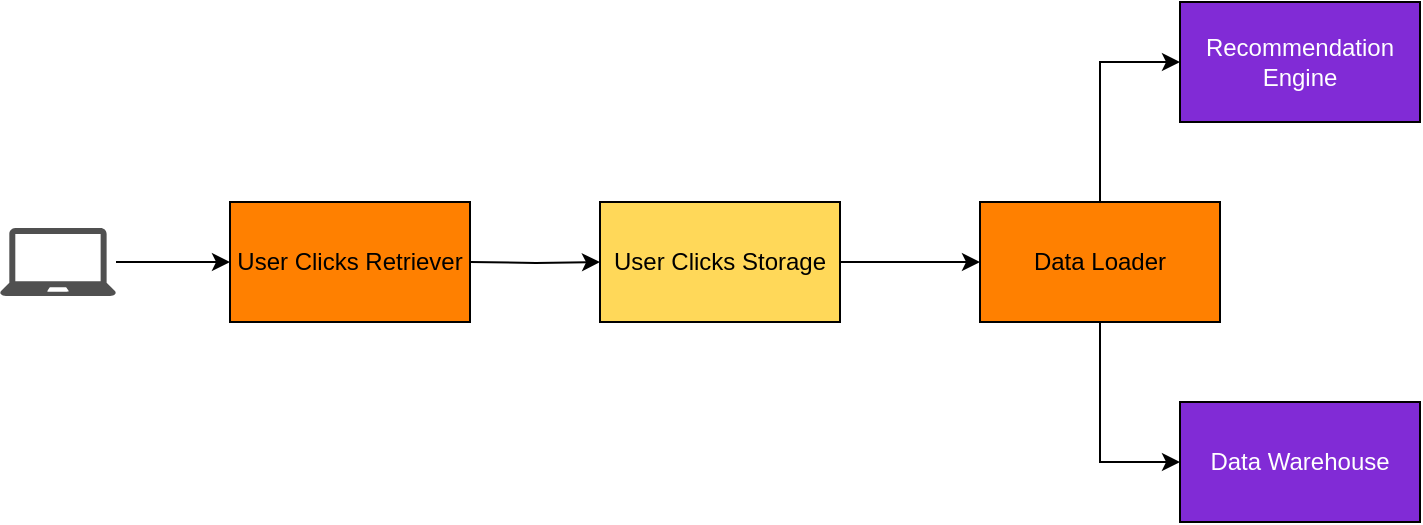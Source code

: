 <mxfile version="21.6.1" type="github">
  <diagram name="Page-1" id="VjMCwNSxrgK5S_cIAwly">
    <mxGraphModel dx="874" dy="479" grid="1" gridSize="10" guides="1" tooltips="1" connect="1" arrows="1" fold="1" page="1" pageScale="1" pageWidth="850" pageHeight="1100" math="0" shadow="0">
      <root>
        <mxCell id="0" />
        <mxCell id="1" parent="0" />
        <mxCell id="wFbLZNj1poOO6xzd1dtZ-2" value="&lt;font color=&quot;#ffffff&quot;&gt;Data Warehouse&lt;/font&gt;" style="rounded=0;whiteSpace=wrap;html=1;fillColor=#812BD6;" parent="1" vertex="1">
          <mxGeometry x="670" y="460" width="120" height="60" as="geometry" />
        </mxCell>
        <mxCell id="wFbLZNj1poOO6xzd1dtZ-3" value="" style="edgeStyle=orthogonalEdgeStyle;rounded=0;orthogonalLoop=1;jettySize=auto;html=1;entryX=0;entryY=0.5;entryDx=0;entryDy=0;" parent="1" source="wFbLZNj1poOO6xzd1dtZ-4" target="lcTgvIFYha8aoersE19k-9" edge="1">
          <mxGeometry relative="1" as="geometry">
            <mxPoint x="616" y="390" as="targetPoint" />
          </mxGeometry>
        </mxCell>
        <mxCell id="wFbLZNj1poOO6xzd1dtZ-4" value="User Clicks Storage" style="rounded=0;whiteSpace=wrap;html=1;fillColor=#FFD859;" parent="1" vertex="1">
          <mxGeometry x="380" y="360" width="120" height="60" as="geometry" />
        </mxCell>
        <mxCell id="wFbLZNj1poOO6xzd1dtZ-5" value="" style="edgeStyle=orthogonalEdgeStyle;rounded=0;orthogonalLoop=1;jettySize=auto;html=1;" parent="1" target="wFbLZNj1poOO6xzd1dtZ-4" edge="1">
          <mxGeometry relative="1" as="geometry">
            <mxPoint x="315" y="390" as="sourcePoint" />
          </mxGeometry>
        </mxCell>
        <mxCell id="dfF2IJIV8kwNKOct0x7i-8" value="" style="edgeStyle=orthogonalEdgeStyle;rounded=0;orthogonalLoop=1;jettySize=auto;html=1;" parent="1" source="dfF2IJIV8kwNKOct0x7i-5" edge="1">
          <mxGeometry relative="1" as="geometry">
            <mxPoint x="195" y="390" as="targetPoint" />
          </mxGeometry>
        </mxCell>
        <mxCell id="dfF2IJIV8kwNKOct0x7i-5" value="" style="sketch=0;pointerEvents=1;shadow=0;dashed=0;html=1;strokeColor=none;fillColor=#505050;labelPosition=center;verticalLabelPosition=bottom;verticalAlign=top;outlineConnect=0;align=center;shape=mxgraph.office.devices.laptop;" parent="1" vertex="1">
          <mxGeometry x="80" y="373" width="58" height="34" as="geometry" />
        </mxCell>
        <mxCell id="lcTgvIFYha8aoersE19k-1" value="User Clicks Retriever" style="rounded=0;whiteSpace=wrap;html=1;fillColor=#FF8000;" vertex="1" parent="1">
          <mxGeometry x="195" y="360" width="120" height="60" as="geometry" />
        </mxCell>
        <mxCell id="lcTgvIFYha8aoersE19k-15" style="edgeStyle=orthogonalEdgeStyle;rounded=0;orthogonalLoop=1;jettySize=auto;html=1;entryX=0;entryY=0.5;entryDx=0;entryDy=0;" edge="1" parent="1" source="lcTgvIFYha8aoersE19k-9" target="lcTgvIFYha8aoersE19k-10">
          <mxGeometry relative="1" as="geometry" />
        </mxCell>
        <mxCell id="lcTgvIFYha8aoersE19k-16" style="edgeStyle=orthogonalEdgeStyle;rounded=0;orthogonalLoop=1;jettySize=auto;html=1;entryX=0;entryY=0.5;entryDx=0;entryDy=0;" edge="1" parent="1" source="lcTgvIFYha8aoersE19k-9" target="wFbLZNj1poOO6xzd1dtZ-2">
          <mxGeometry relative="1" as="geometry" />
        </mxCell>
        <mxCell id="lcTgvIFYha8aoersE19k-9" value="Data Loader" style="rounded=0;whiteSpace=wrap;html=1;fillColor=#FF8000;" vertex="1" parent="1">
          <mxGeometry x="570" y="360" width="120" height="60" as="geometry" />
        </mxCell>
        <mxCell id="lcTgvIFYha8aoersE19k-10" value="&lt;font color=&quot;#ffffff&quot;&gt;Recommendation Engine&lt;/font&gt;" style="rounded=0;whiteSpace=wrap;html=1;fillColor=#812BD6;" vertex="1" parent="1">
          <mxGeometry x="670" y="260" width="120" height="60" as="geometry" />
        </mxCell>
      </root>
    </mxGraphModel>
  </diagram>
</mxfile>
